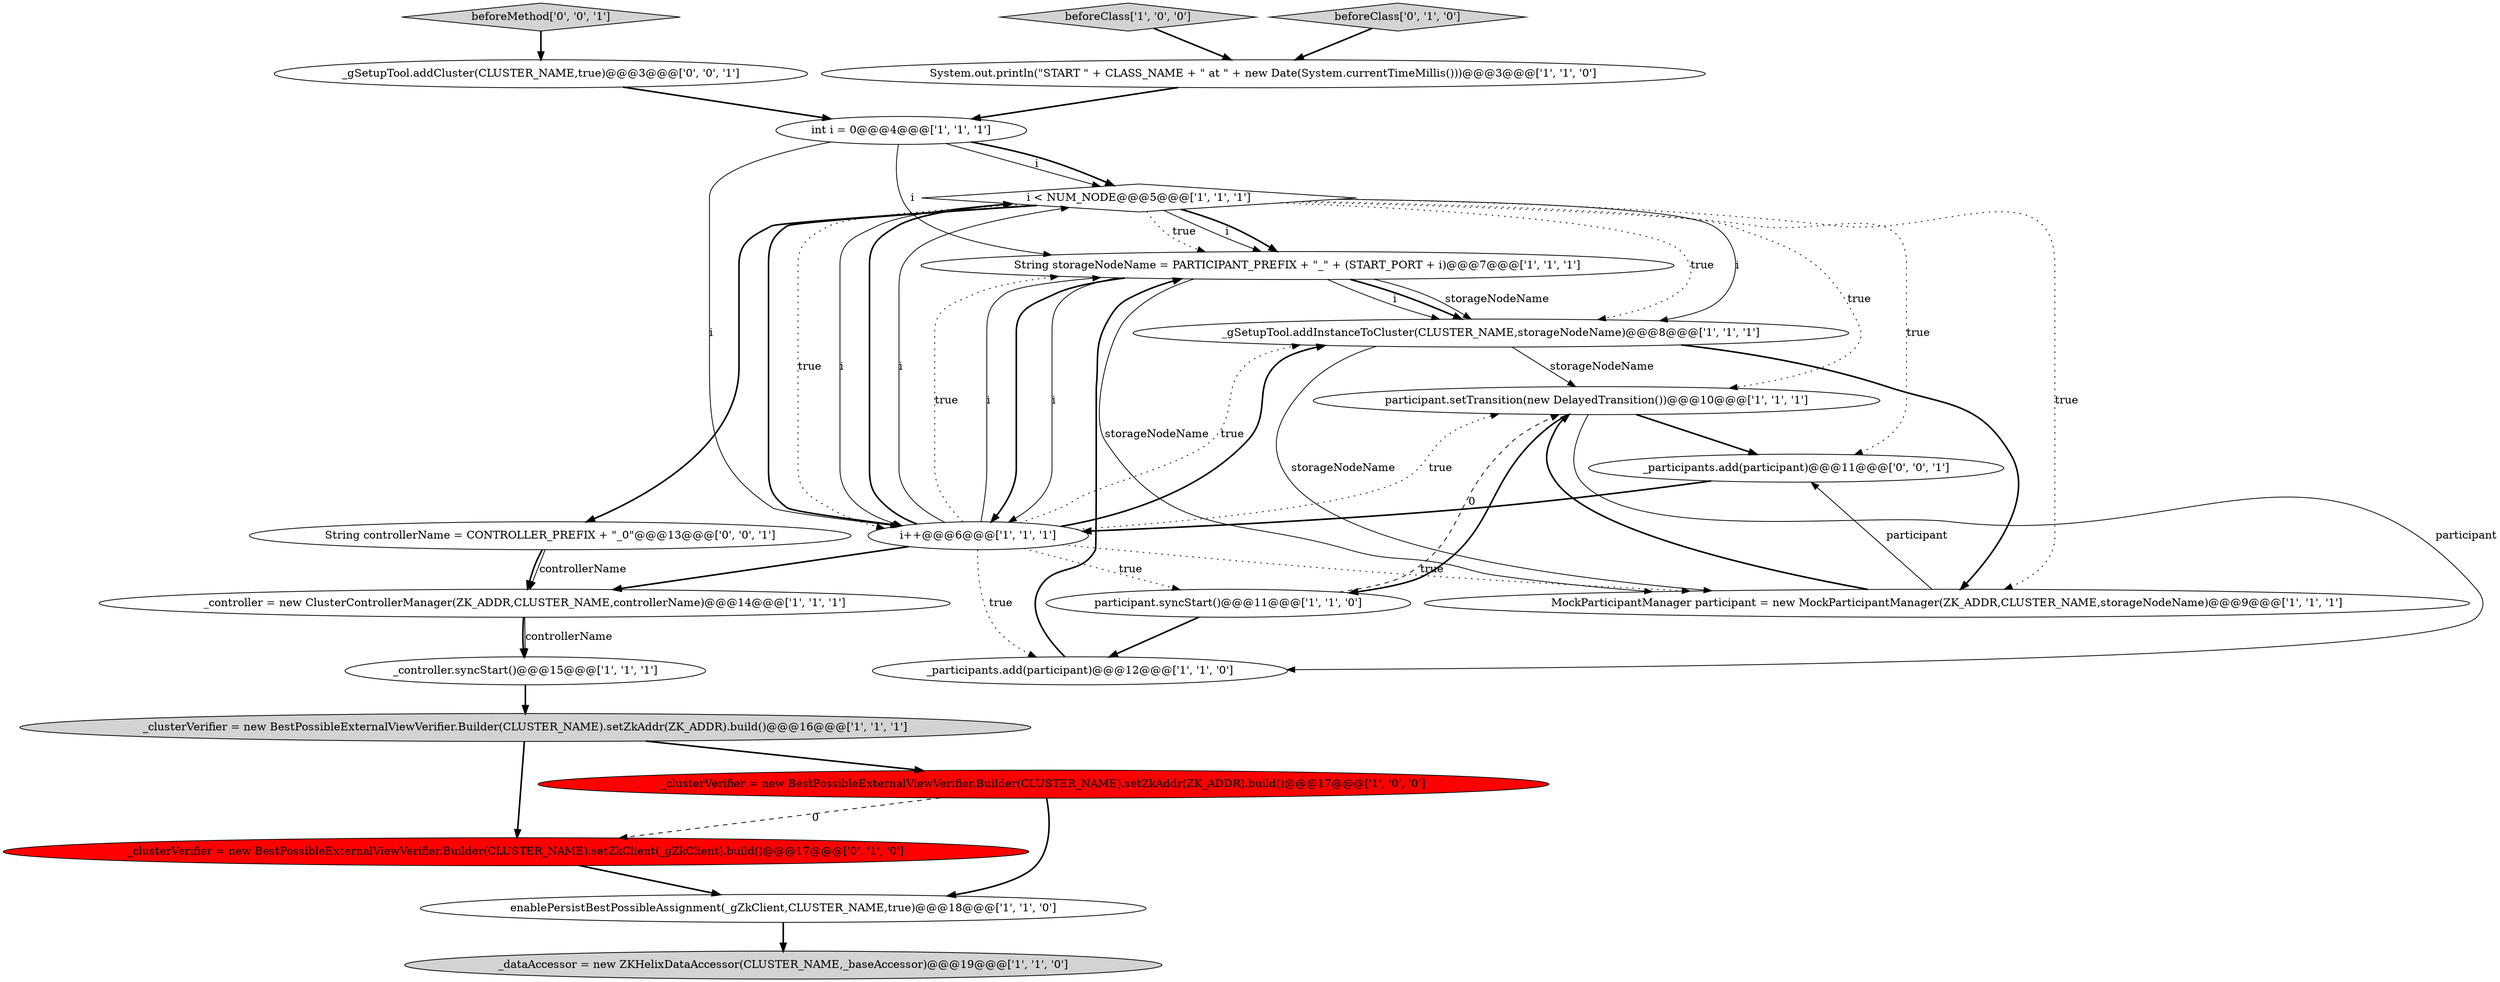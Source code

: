 digraph {
17 [style = filled, label = "_clusterVerifier = new BestPossibleExternalViewVerifier.Builder(CLUSTER_NAME).setZkClient(_gZkClient).build()@@@17@@@['0', '1', '0']", fillcolor = red, shape = ellipse image = "AAA1AAABBB2BBB"];
15 [style = filled, label = "String storageNodeName = PARTICIPANT_PREFIX + \"_\" + (START_PORT + i)@@@7@@@['1', '1', '1']", fillcolor = white, shape = ellipse image = "AAA0AAABBB1BBB"];
8 [style = filled, label = "_participants.add(participant)@@@12@@@['1', '1', '0']", fillcolor = white, shape = ellipse image = "AAA0AAABBB1BBB"];
2 [style = filled, label = "participant.syncStart()@@@11@@@['1', '1', '0']", fillcolor = white, shape = ellipse image = "AAA0AAABBB1BBB"];
20 [style = filled, label = "String controllerName = CONTROLLER_PREFIX + \"_0\"@@@13@@@['0', '0', '1']", fillcolor = white, shape = ellipse image = "AAA0AAABBB3BBB"];
18 [style = filled, label = "beforeClass['0', '1', '0']", fillcolor = lightgray, shape = diamond image = "AAA0AAABBB2BBB"];
7 [style = filled, label = "_controller = new ClusterControllerManager(ZK_ADDR,CLUSTER_NAME,controllerName)@@@14@@@['1', '1', '1']", fillcolor = white, shape = ellipse image = "AAA0AAABBB1BBB"];
11 [style = filled, label = "enablePersistBestPossibleAssignment(_gZkClient,CLUSTER_NAME,true)@@@18@@@['1', '1', '0']", fillcolor = white, shape = ellipse image = "AAA0AAABBB1BBB"];
10 [style = filled, label = "beforeClass['1', '0', '0']", fillcolor = lightgray, shape = diamond image = "AAA0AAABBB1BBB"];
21 [style = filled, label = "_gSetupTool.addCluster(CLUSTER_NAME,true)@@@3@@@['0', '0', '1']", fillcolor = white, shape = ellipse image = "AAA0AAABBB3BBB"];
16 [style = filled, label = "_clusterVerifier = new BestPossibleExternalViewVerifier.Builder(CLUSTER_NAME).setZkAddr(ZK_ADDR).build()@@@16@@@['1', '1', '1']", fillcolor = lightgray, shape = ellipse image = "AAA0AAABBB1BBB"];
3 [style = filled, label = "System.out.println(\"START \" + CLASS_NAME + \" at \" + new Date(System.currentTimeMillis()))@@@3@@@['1', '1', '0']", fillcolor = white, shape = ellipse image = "AAA0AAABBB1BBB"];
22 [style = filled, label = "beforeMethod['0', '0', '1']", fillcolor = lightgray, shape = diamond image = "AAA0AAABBB3BBB"];
1 [style = filled, label = "_clusterVerifier = new BestPossibleExternalViewVerifier.Builder(CLUSTER_NAME).setZkAddr(ZK_ADDR).build()@@@17@@@['1', '0', '0']", fillcolor = red, shape = ellipse image = "AAA1AAABBB1BBB"];
12 [style = filled, label = "_dataAccessor = new ZKHelixDataAccessor(CLUSTER_NAME,_baseAccessor)@@@19@@@['1', '1', '0']", fillcolor = lightgray, shape = ellipse image = "AAA0AAABBB1BBB"];
14 [style = filled, label = "_controller.syncStart()@@@15@@@['1', '1', '1']", fillcolor = white, shape = ellipse image = "AAA0AAABBB1BBB"];
9 [style = filled, label = "i < NUM_NODE@@@5@@@['1', '1', '1']", fillcolor = white, shape = diamond image = "AAA0AAABBB1BBB"];
13 [style = filled, label = "int i = 0@@@4@@@['1', '1', '1']", fillcolor = white, shape = ellipse image = "AAA0AAABBB1BBB"];
5 [style = filled, label = "_gSetupTool.addInstanceToCluster(CLUSTER_NAME,storageNodeName)@@@8@@@['1', '1', '1']", fillcolor = white, shape = ellipse image = "AAA0AAABBB1BBB"];
0 [style = filled, label = "participant.setTransition(new DelayedTransition())@@@10@@@['1', '1', '1']", fillcolor = white, shape = ellipse image = "AAA0AAABBB1BBB"];
19 [style = filled, label = "_participants.add(participant)@@@11@@@['0', '0', '1']", fillcolor = white, shape = ellipse image = "AAA0AAABBB3BBB"];
4 [style = filled, label = "i++@@@6@@@['1', '1', '1']", fillcolor = white, shape = ellipse image = "AAA0AAABBB1BBB"];
6 [style = filled, label = "MockParticipantManager participant = new MockParticipantManager(ZK_ADDR,CLUSTER_NAME,storageNodeName)@@@9@@@['1', '1', '1']", fillcolor = white, shape = ellipse image = "AAA0AAABBB1BBB"];
4->6 [style = dotted, label="true"];
14->16 [style = bold, label=""];
4->9 [style = bold, label=""];
4->5 [style = dotted, label="true"];
4->9 [style = solid, label="i"];
18->3 [style = bold, label=""];
13->9 [style = solid, label="i"];
9->0 [style = dotted, label="true"];
8->15 [style = bold, label=""];
0->19 [style = bold, label=""];
9->5 [style = solid, label="i"];
9->4 [style = bold, label=""];
4->0 [style = dotted, label="true"];
0->2 [style = bold, label=""];
20->7 [style = solid, label="controllerName"];
22->21 [style = bold, label=""];
4->8 [style = dotted, label="true"];
10->3 [style = bold, label=""];
15->4 [style = solid, label="i"];
9->20 [style = bold, label=""];
11->12 [style = bold, label=""];
6->0 [style = bold, label=""];
7->14 [style = solid, label="controllerName"];
6->19 [style = solid, label="participant"];
16->17 [style = bold, label=""];
13->4 [style = solid, label="i"];
4->15 [style = dotted, label="true"];
15->5 [style = solid, label="i"];
9->6 [style = dotted, label="true"];
9->15 [style = solid, label="i"];
4->7 [style = bold, label=""];
15->5 [style = bold, label=""];
1->11 [style = bold, label=""];
4->2 [style = dotted, label="true"];
7->14 [style = bold, label=""];
5->0 [style = solid, label="storageNodeName"];
9->19 [style = dotted, label="true"];
1->17 [style = dashed, label="0"];
5->6 [style = solid, label="storageNodeName"];
5->6 [style = bold, label=""];
2->0 [style = dashed, label="0"];
16->1 [style = bold, label=""];
9->15 [style = bold, label=""];
4->15 [style = solid, label="i"];
13->15 [style = solid, label="i"];
0->8 [style = solid, label="participant"];
15->4 [style = bold, label=""];
15->6 [style = solid, label="storageNodeName"];
3->13 [style = bold, label=""];
9->4 [style = dotted, label="true"];
9->15 [style = dotted, label="true"];
13->9 [style = bold, label=""];
19->4 [style = bold, label=""];
20->7 [style = bold, label=""];
9->4 [style = solid, label="i"];
4->5 [style = bold, label=""];
15->5 [style = solid, label="storageNodeName"];
2->8 [style = bold, label=""];
21->13 [style = bold, label=""];
17->11 [style = bold, label=""];
9->5 [style = dotted, label="true"];
}
